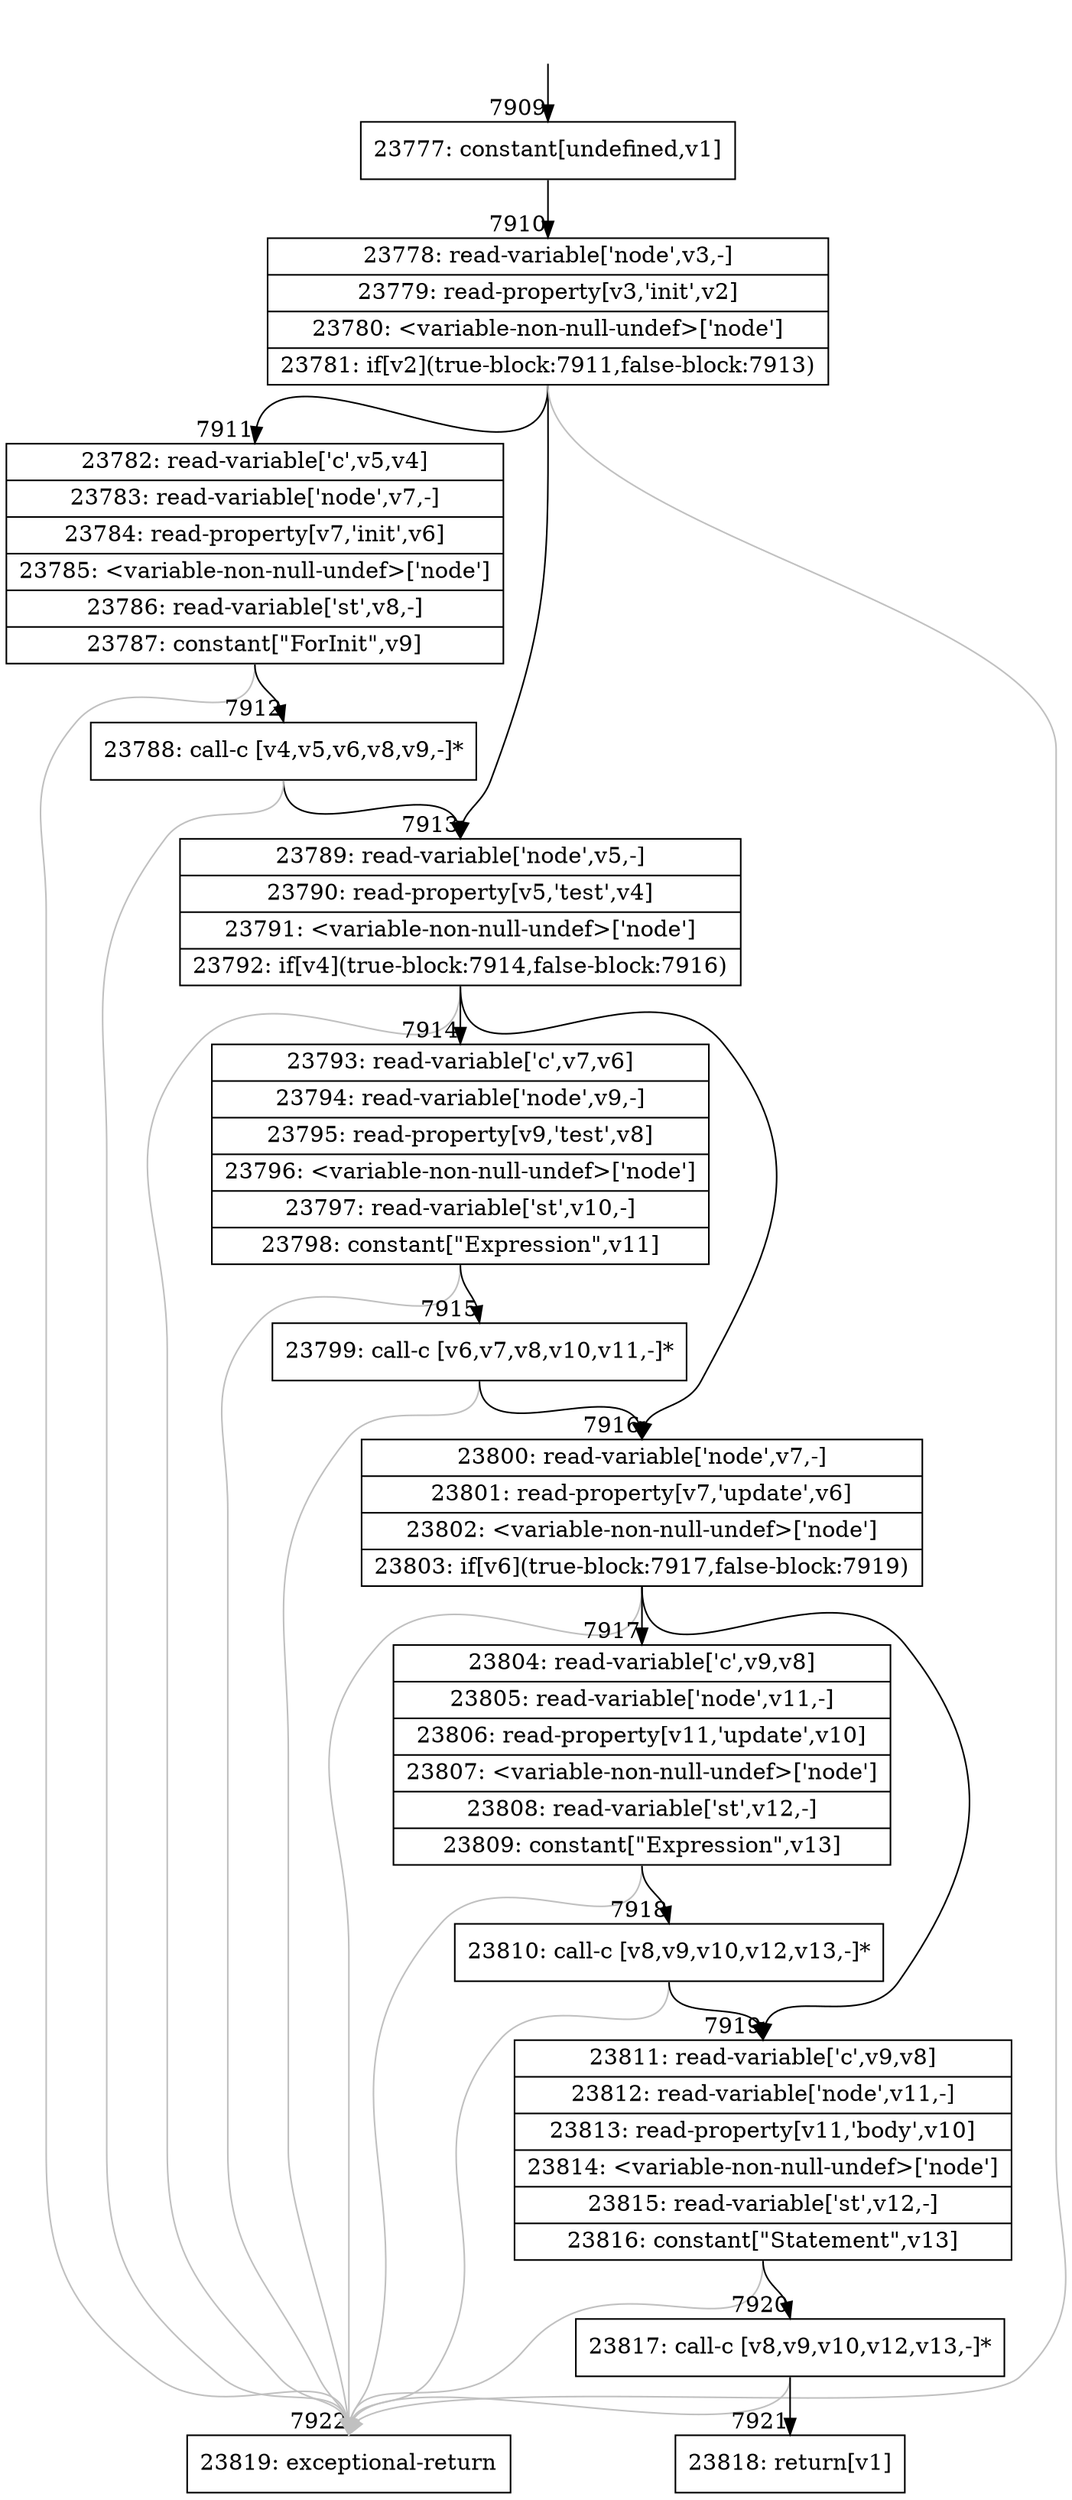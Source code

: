 digraph {
rankdir="TD"
BB_entry433[shape=none,label=""];
BB_entry433 -> BB7909 [tailport=s, headport=n, headlabel="    7909"]
BB7909 [shape=record label="{23777: constant[undefined,v1]}" ] 
BB7909 -> BB7910 [tailport=s, headport=n, headlabel="      7910"]
BB7910 [shape=record label="{23778: read-variable['node',v3,-]|23779: read-property[v3,'init',v2]|23780: \<variable-non-null-undef\>['node']|23781: if[v2](true-block:7911,false-block:7913)}" ] 
BB7910 -> BB7911 [tailport=s, headport=n, headlabel="      7911"]
BB7910 -> BB7913 [tailport=s, headport=n, headlabel="      7913"]
BB7910 -> BB7922 [tailport=s, headport=n, color=gray, headlabel="      7922"]
BB7911 [shape=record label="{23782: read-variable['c',v5,v4]|23783: read-variable['node',v7,-]|23784: read-property[v7,'init',v6]|23785: \<variable-non-null-undef\>['node']|23786: read-variable['st',v8,-]|23787: constant[\"ForInit\",v9]}" ] 
BB7911 -> BB7912 [tailport=s, headport=n, headlabel="      7912"]
BB7911 -> BB7922 [tailport=s, headport=n, color=gray]
BB7912 [shape=record label="{23788: call-c [v4,v5,v6,v8,v9,-]*}" ] 
BB7912 -> BB7913 [tailport=s, headport=n]
BB7912 -> BB7922 [tailport=s, headport=n, color=gray]
BB7913 [shape=record label="{23789: read-variable['node',v5,-]|23790: read-property[v5,'test',v4]|23791: \<variable-non-null-undef\>['node']|23792: if[v4](true-block:7914,false-block:7916)}" ] 
BB7913 -> BB7914 [tailport=s, headport=n, headlabel="      7914"]
BB7913 -> BB7916 [tailport=s, headport=n, headlabel="      7916"]
BB7913 -> BB7922 [tailport=s, headport=n, color=gray]
BB7914 [shape=record label="{23793: read-variable['c',v7,v6]|23794: read-variable['node',v9,-]|23795: read-property[v9,'test',v8]|23796: \<variable-non-null-undef\>['node']|23797: read-variable['st',v10,-]|23798: constant[\"Expression\",v11]}" ] 
BB7914 -> BB7915 [tailport=s, headport=n, headlabel="      7915"]
BB7914 -> BB7922 [tailport=s, headport=n, color=gray]
BB7915 [shape=record label="{23799: call-c [v6,v7,v8,v10,v11,-]*}" ] 
BB7915 -> BB7916 [tailport=s, headport=n]
BB7915 -> BB7922 [tailport=s, headport=n, color=gray]
BB7916 [shape=record label="{23800: read-variable['node',v7,-]|23801: read-property[v7,'update',v6]|23802: \<variable-non-null-undef\>['node']|23803: if[v6](true-block:7917,false-block:7919)}" ] 
BB7916 -> BB7917 [tailport=s, headport=n, headlabel="      7917"]
BB7916 -> BB7919 [tailport=s, headport=n, headlabel="      7919"]
BB7916 -> BB7922 [tailport=s, headport=n, color=gray]
BB7917 [shape=record label="{23804: read-variable['c',v9,v8]|23805: read-variable['node',v11,-]|23806: read-property[v11,'update',v10]|23807: \<variable-non-null-undef\>['node']|23808: read-variable['st',v12,-]|23809: constant[\"Expression\",v13]}" ] 
BB7917 -> BB7918 [tailport=s, headport=n, headlabel="      7918"]
BB7917 -> BB7922 [tailport=s, headport=n, color=gray]
BB7918 [shape=record label="{23810: call-c [v8,v9,v10,v12,v13,-]*}" ] 
BB7918 -> BB7919 [tailport=s, headport=n]
BB7918 -> BB7922 [tailport=s, headport=n, color=gray]
BB7919 [shape=record label="{23811: read-variable['c',v9,v8]|23812: read-variable['node',v11,-]|23813: read-property[v11,'body',v10]|23814: \<variable-non-null-undef\>['node']|23815: read-variable['st',v12,-]|23816: constant[\"Statement\",v13]}" ] 
BB7919 -> BB7920 [tailport=s, headport=n, headlabel="      7920"]
BB7919 -> BB7922 [tailport=s, headport=n, color=gray]
BB7920 [shape=record label="{23817: call-c [v8,v9,v10,v12,v13,-]*}" ] 
BB7920 -> BB7921 [tailport=s, headport=n, headlabel="      7921"]
BB7920 -> BB7922 [tailport=s, headport=n, color=gray]
BB7921 [shape=record label="{23818: return[v1]}" ] 
BB7922 [shape=record label="{23819: exceptional-return}" ] 
//#$~ 7336
}
